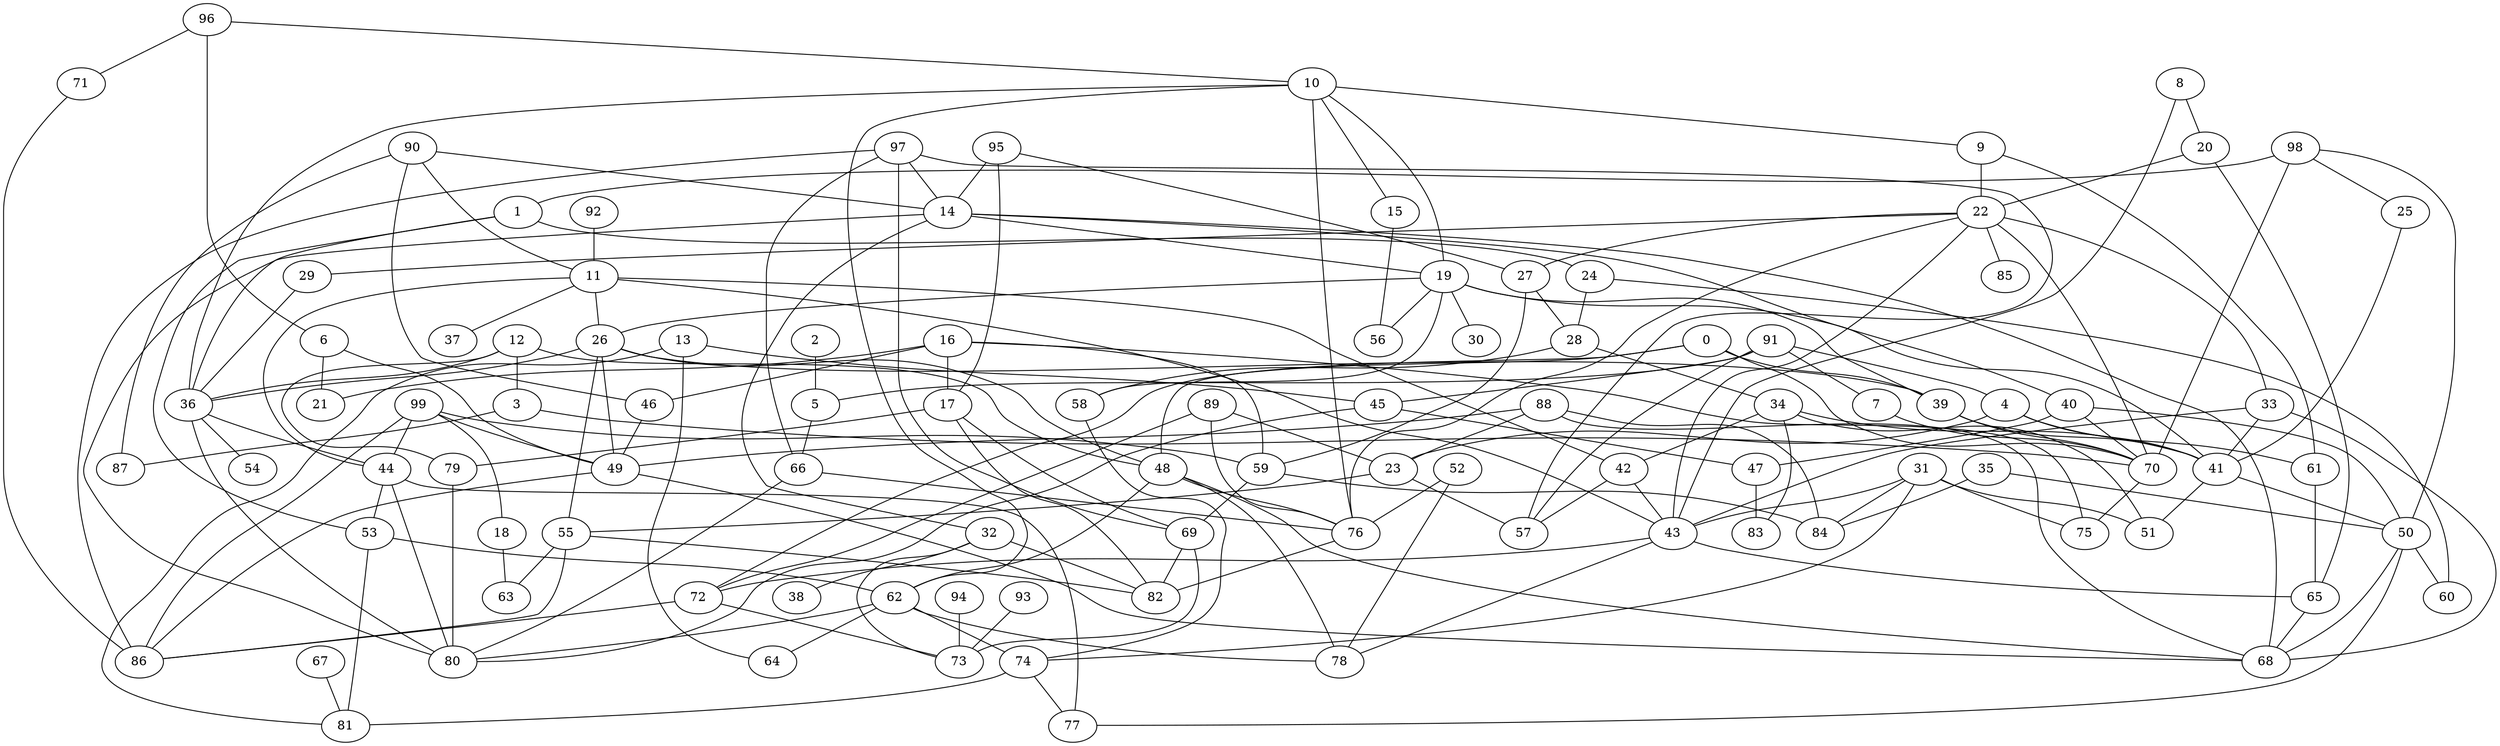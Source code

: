 graph G{
88--49;
88--68;
88--23;
88--84;
89--76;
89--23;
89--72;
90--46;
90--87;
90--11;
90--14;
91--57;
91--45;
91--4;
91--5;
91--7;
92--11;
93--73;
94--73;
95--14;
95--27;
95--17;
96--10;
96--6;
96--71;
97--14;
97--86;
97--69;
97--57;
97--66;
10--9;
10--15;
10--36;
10--62;
10--76;
10--19;
98--1;
98--25;
98--50;
98--70;
11--26;
11--44;
11--42;
11--43;
11--37;
99--49;
99--18;
99--86;
99--44;
99--59;
12--79;
12--48;
12--36;
12--3;
13--45;
13--81;
13--64;
14--40;
14--80;
14--32;
14--19;
14--68;
15--56;
16--59;
16--17;
16--21;
16--46;
16--75;
17--79;
17--82;
17--69;
18--63;
19--39;
19--26;
19--30;
19--56;
19--41;
19--58;
0--48;
0--72;
0--39;
0--70;
1--24;
1--36;
1--53;
2--5;
3--87;
3--70;
4--41;
4--23;
4--61;
5--66;
6--21;
6--49;
7--70;
8--43;
8--20;
9--22;
9--61;
20--65;
20--22;
22--29;
22--85;
22--76;
22--43;
22--70;
22--27;
22--33;
23--55;
23--57;
24--60;
24--28;
25--41;
26--49;
26--55;
26--36;
26--48;
26--39;
27--28;
27--59;
28--34;
28--58;
29--36;
31--84;
31--43;
31--51;
31--75;
31--74;
32--73;
32--38;
32--82;
33--41;
33--68;
33--43;
34--42;
34--41;
34--83;
34--51;
35--84;
35--50;
36--80;
36--54;
36--44;
39--41;
39--70;
40--70;
40--47;
40--50;
41--51;
41--50;
42--57;
42--43;
43--78;
43--65;
43--72;
44--53;
44--77;
44--80;
45--80;
45--47;
46--49;
47--83;
48--62;
48--78;
48--76;
48--68;
49--86;
49--68;
50--77;
50--60;
50--68;
52--76;
52--78;
53--81;
53--62;
55--82;
55--63;
55--86;
58--74;
59--69;
59--84;
61--65;
62--80;
62--64;
62--78;
62--74;
65--68;
66--76;
66--80;
67--81;
69--73;
69--82;
70--75;
71--86;
72--86;
72--73;
74--81;
74--77;
76--82;
79--80;
}